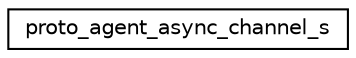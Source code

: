 digraph "Graphical Class Hierarchy"
{
 // LATEX_PDF_SIZE
  edge [fontname="Helvetica",fontsize="10",labelfontname="Helvetica",labelfontsize="10"];
  node [fontname="Helvetica",fontsize="10",shape=record];
  rankdir="LR";
  Node0 [label="proto_agent_async_channel_s",height=0.2,width=0.4,color="black", fillcolor="white", style="filled",URL="$structproto__agent__async__channel__s.html",tooltip=" "];
}
